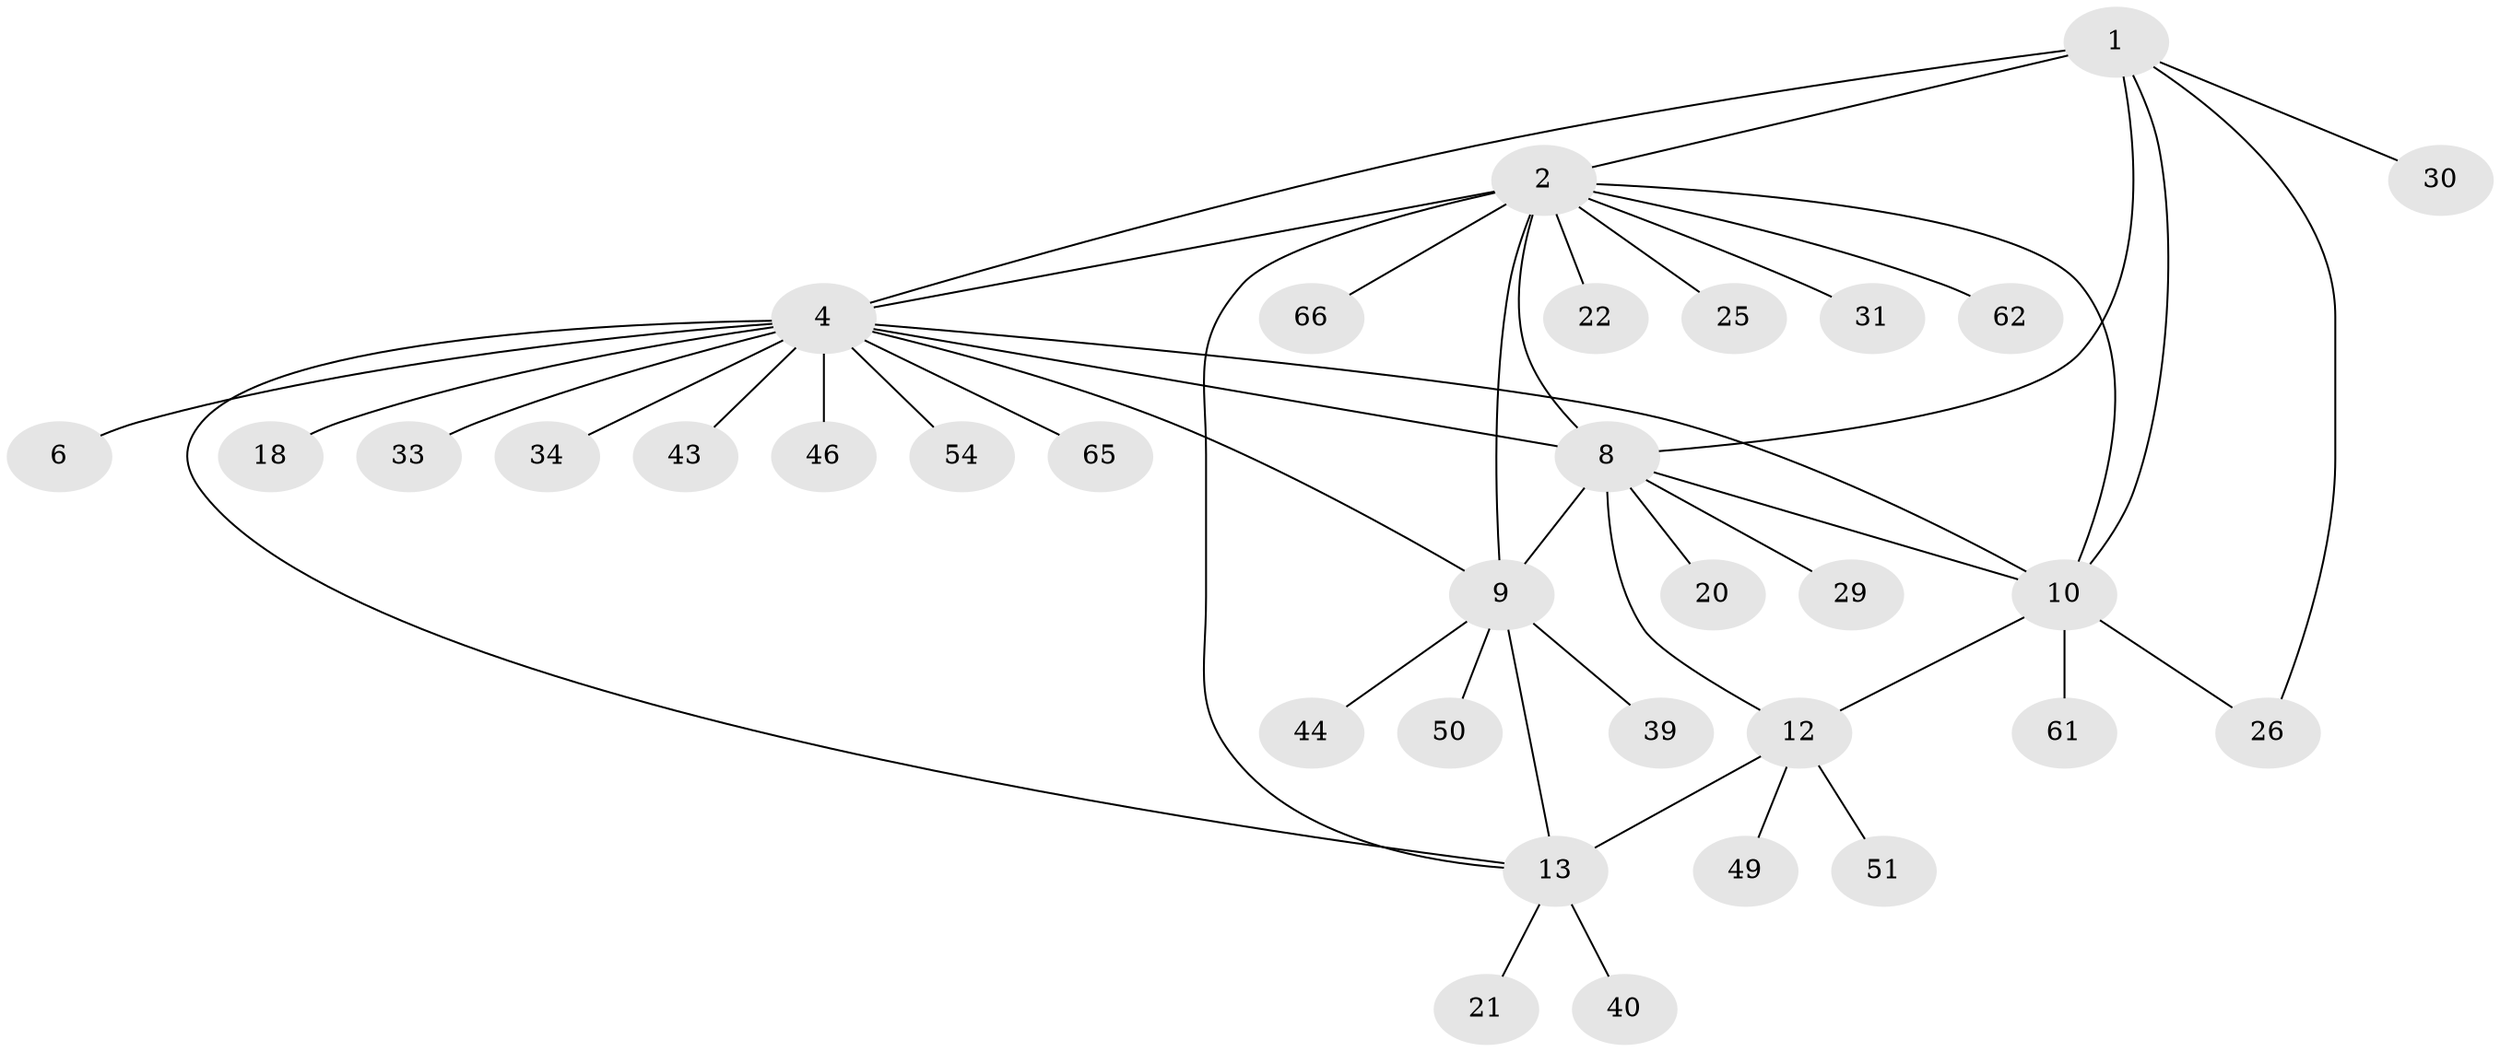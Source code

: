 // original degree distribution, {8: 0.029850746268656716, 13: 0.014925373134328358, 4: 0.029850746268656716, 14: 0.014925373134328358, 3: 0.07462686567164178, 6: 0.014925373134328358, 9: 0.014925373134328358, 7: 0.014925373134328358, 5: 0.04477611940298507, 10: 0.014925373134328358, 1: 0.6119402985074627, 2: 0.11940298507462686}
// Generated by graph-tools (version 1.1) at 2025/15/03/09/25 04:15:57]
// undirected, 33 vertices, 45 edges
graph export_dot {
graph [start="1"]
  node [color=gray90,style=filled];
  1 [super="+3+52+53+60+27"];
  2 [super="+7+16+58+45+37+23+32"];
  4 [super="+5"];
  6 [super="+57"];
  8 [super="+28+11+38+36+47"];
  9 [super="+19+15"];
  10;
  12;
  13 [super="+24+14+63+67"];
  18;
  20 [super="+56"];
  21;
  22;
  25;
  26 [super="+41"];
  29;
  30;
  31;
  33;
  34;
  39;
  40;
  43;
  44;
  46;
  49;
  50;
  51;
  54;
  61;
  62;
  65;
  66;
  1 -- 2 [weight=2];
  1 -- 30;
  1 -- 26;
  1 -- 4;
  1 -- 8;
  1 -- 10;
  2 -- 10;
  2 -- 13 [weight=2];
  2 -- 25;
  2 -- 31;
  2 -- 66;
  2 -- 22;
  2 -- 8 [weight=2];
  2 -- 9;
  2 -- 62;
  2 -- 4;
  4 -- 6 [weight=2];
  4 -- 10;
  4 -- 13;
  4 -- 18;
  4 -- 33;
  4 -- 34;
  4 -- 43;
  4 -- 46;
  4 -- 54;
  4 -- 65;
  4 -- 9;
  4 -- 8;
  8 -- 9;
  8 -- 20;
  8 -- 10;
  8 -- 12;
  8 -- 29;
  9 -- 39;
  9 -- 44;
  9 -- 50;
  9 -- 13 [weight=3];
  10 -- 12;
  10 -- 26;
  10 -- 61;
  12 -- 13;
  12 -- 49;
  12 -- 51;
  13 -- 21;
  13 -- 40;
}
